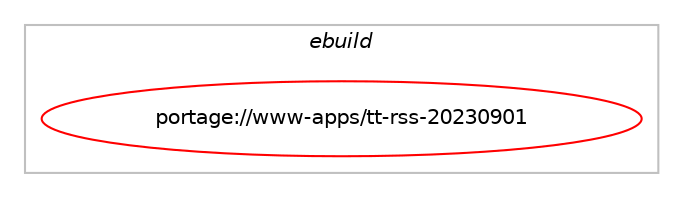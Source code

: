 digraph prolog {

# *************
# Graph options
# *************

newrank=true;
concentrate=true;
compound=true;
graph [rankdir=LR,fontname=Helvetica,fontsize=10,ranksep=1.5];#, ranksep=2.5, nodesep=0.2];
edge  [arrowhead=vee];
node  [fontname=Helvetica,fontsize=10];

# **********
# The ebuild
# **********

subgraph cluster_leftcol {
color=gray;
label=<<i>ebuild</i>>;
id [label="portage://www-apps/tt-rss-20230901", color=red, width=4, href="../www-apps/tt-rss-20230901.svg"];
}

# ****************
# The dependencies
# ****************

subgraph cluster_midcol {
color=gray;
label=<<i>dependencies</i>>;
subgraph cluster_compile {
fillcolor="#eeeeee";
style=filled;
label=<<i>compile</i>>;
# *** BEGIN UNKNOWN DEPENDENCY TYPE (TODO) ***
# id -> equal(any_of_group([package_dependency(portage://www-apps/tt-rss-20230901,install,no,virtual,httpd-cgi,none,[,,],[],[]),package_dependency(portage://www-apps/tt-rss-20230901,install,no,virtual,httpd-fastcgi,none,[,,],[],[])]))
# *** END UNKNOWN DEPENDENCY TYPE (TODO) ***

# *** BEGIN UNKNOWN DEPENDENCY TYPE (TODO) ***
# id -> equal(use_conditional_group(negative,vhosts,portage://www-apps/tt-rss-20230901,[use_conditional_group(positive,daemon,portage://www-apps/tt-rss-20230901,[use_conditional_group(positive,acl,portage://www-apps/tt-rss-20230901,[package_dependency(portage://www-apps/tt-rss-20230901,install,no,sys-apps,acl,none,[,,],[],[])])])]))
# *** END UNKNOWN DEPENDENCY TYPE (TODO) ***

# *** BEGIN UNKNOWN DEPENDENCY TYPE (TODO) ***
# id -> equal(package_dependency(portage://www-apps/tt-rss-20230901,install,no,app-admin,webapp-config,none,[,,],[],[]))
# *** END UNKNOWN DEPENDENCY TYPE (TODO) ***

}
subgraph cluster_compileandrun {
fillcolor="#eeeeee";
style=filled;
label=<<i>compile and run</i>>;
}
subgraph cluster_run {
fillcolor="#eeeeee";
style=filled;
label=<<i>run</i>>;
# *** BEGIN UNKNOWN DEPENDENCY TYPE (TODO) ***
# id -> equal(use_conditional_group(negative,daemon,portage://www-apps/tt-rss-20230901,[any_of_group([all_of_group([package_dependency(portage://www-apps/tt-rss-20230901,run,no,virtual,httpd-php,none,[,,],[slot(8.2)],[]),package_dependency(portage://www-apps/tt-rss-20230901,run,no,dev-lang,php,none,[,,],[slot(8.2)],[use(optenable(gd),none),use(optenable(mysqli),none),use(optenable(postgres),none),use(enable(curl),none),use(enable(fileinfo),none),use(enable(intl),none),use(enable(json),positive),use(enable(pdo),none),use(enable(unicode),none),use(enable(xml),none)])]),all_of_group([package_dependency(portage://www-apps/tt-rss-20230901,run,no,virtual,httpd-php,none,[,,],[slot(8.1)],[]),package_dependency(portage://www-apps/tt-rss-20230901,run,no,dev-lang,php,none,[,,],[slot(8.1)],[use(optenable(gd),none),use(optenable(mysqli),none),use(optenable(postgres),none),use(enable(curl),none),use(enable(fileinfo),none),use(enable(intl),none),use(enable(json),positive),use(enable(pdo),none),use(enable(unicode),none),use(enable(xml),none)])])])]))
# *** END UNKNOWN DEPENDENCY TYPE (TODO) ***

# *** BEGIN UNKNOWN DEPENDENCY TYPE (TODO) ***
# id -> equal(use_conditional_group(positive,daemon,portage://www-apps/tt-rss-20230901,[use_conditional_group(positive,acl,portage://www-apps/tt-rss-20230901,[package_dependency(portage://www-apps/tt-rss-20230901,run,no,sys-apps,acl,none,[,,],[],[])])]))
# *** END UNKNOWN DEPENDENCY TYPE (TODO) ***

# *** BEGIN UNKNOWN DEPENDENCY TYPE (TODO) ***
# id -> equal(use_conditional_group(positive,daemon,portage://www-apps/tt-rss-20230901,[package_dependency(portage://www-apps/tt-rss-20230901,run,no,acct-user,ttrssd,none,[,,],[],[]),package_dependency(portage://www-apps/tt-rss-20230901,run,no,acct-group,ttrssd,none,[,,],[],[]),any_of_group([all_of_group([package_dependency(portage://www-apps/tt-rss-20230901,run,no,virtual,httpd-php,none,[,,],[slot(8.2)],[]),package_dependency(portage://www-apps/tt-rss-20230901,run,no,dev-lang,php,none,[,,],[slot(8.2)],[use(optenable(gd),none),use(optenable(mysqli),none),use(optenable(postgres),none),use(enable(curl),none),use(enable(fileinfo),none),use(enable(intl),none),use(enable(json),positive),use(enable(pdo),none),use(enable(unicode),none),use(enable(xml),none),use(enable(cli),none),use(enable(pcntl),none)])]),all_of_group([package_dependency(portage://www-apps/tt-rss-20230901,run,no,virtual,httpd-php,none,[,,],[slot(8.1)],[]),package_dependency(portage://www-apps/tt-rss-20230901,run,no,dev-lang,php,none,[,,],[slot(8.1)],[use(optenable(gd),none),use(optenable(mysqli),none),use(optenable(postgres),none),use(enable(curl),none),use(enable(fileinfo),none),use(enable(intl),none),use(enable(json),positive),use(enable(pdo),none),use(enable(unicode),none),use(enable(xml),none),use(enable(cli),none),use(enable(pcntl),none)])])])]))
# *** END UNKNOWN DEPENDENCY TYPE (TODO) ***

# *** BEGIN UNKNOWN DEPENDENCY TYPE (TODO) ***
# id -> equal(package_dependency(portage://www-apps/tt-rss-20230901,run,no,app-admin,webapp-config,none,[,,],[],[]))
# *** END UNKNOWN DEPENDENCY TYPE (TODO) ***

}
}

# **************
# The candidates
# **************

subgraph cluster_choices {
rank=same;
color=gray;
label=<<i>candidates</i>>;

}

}
